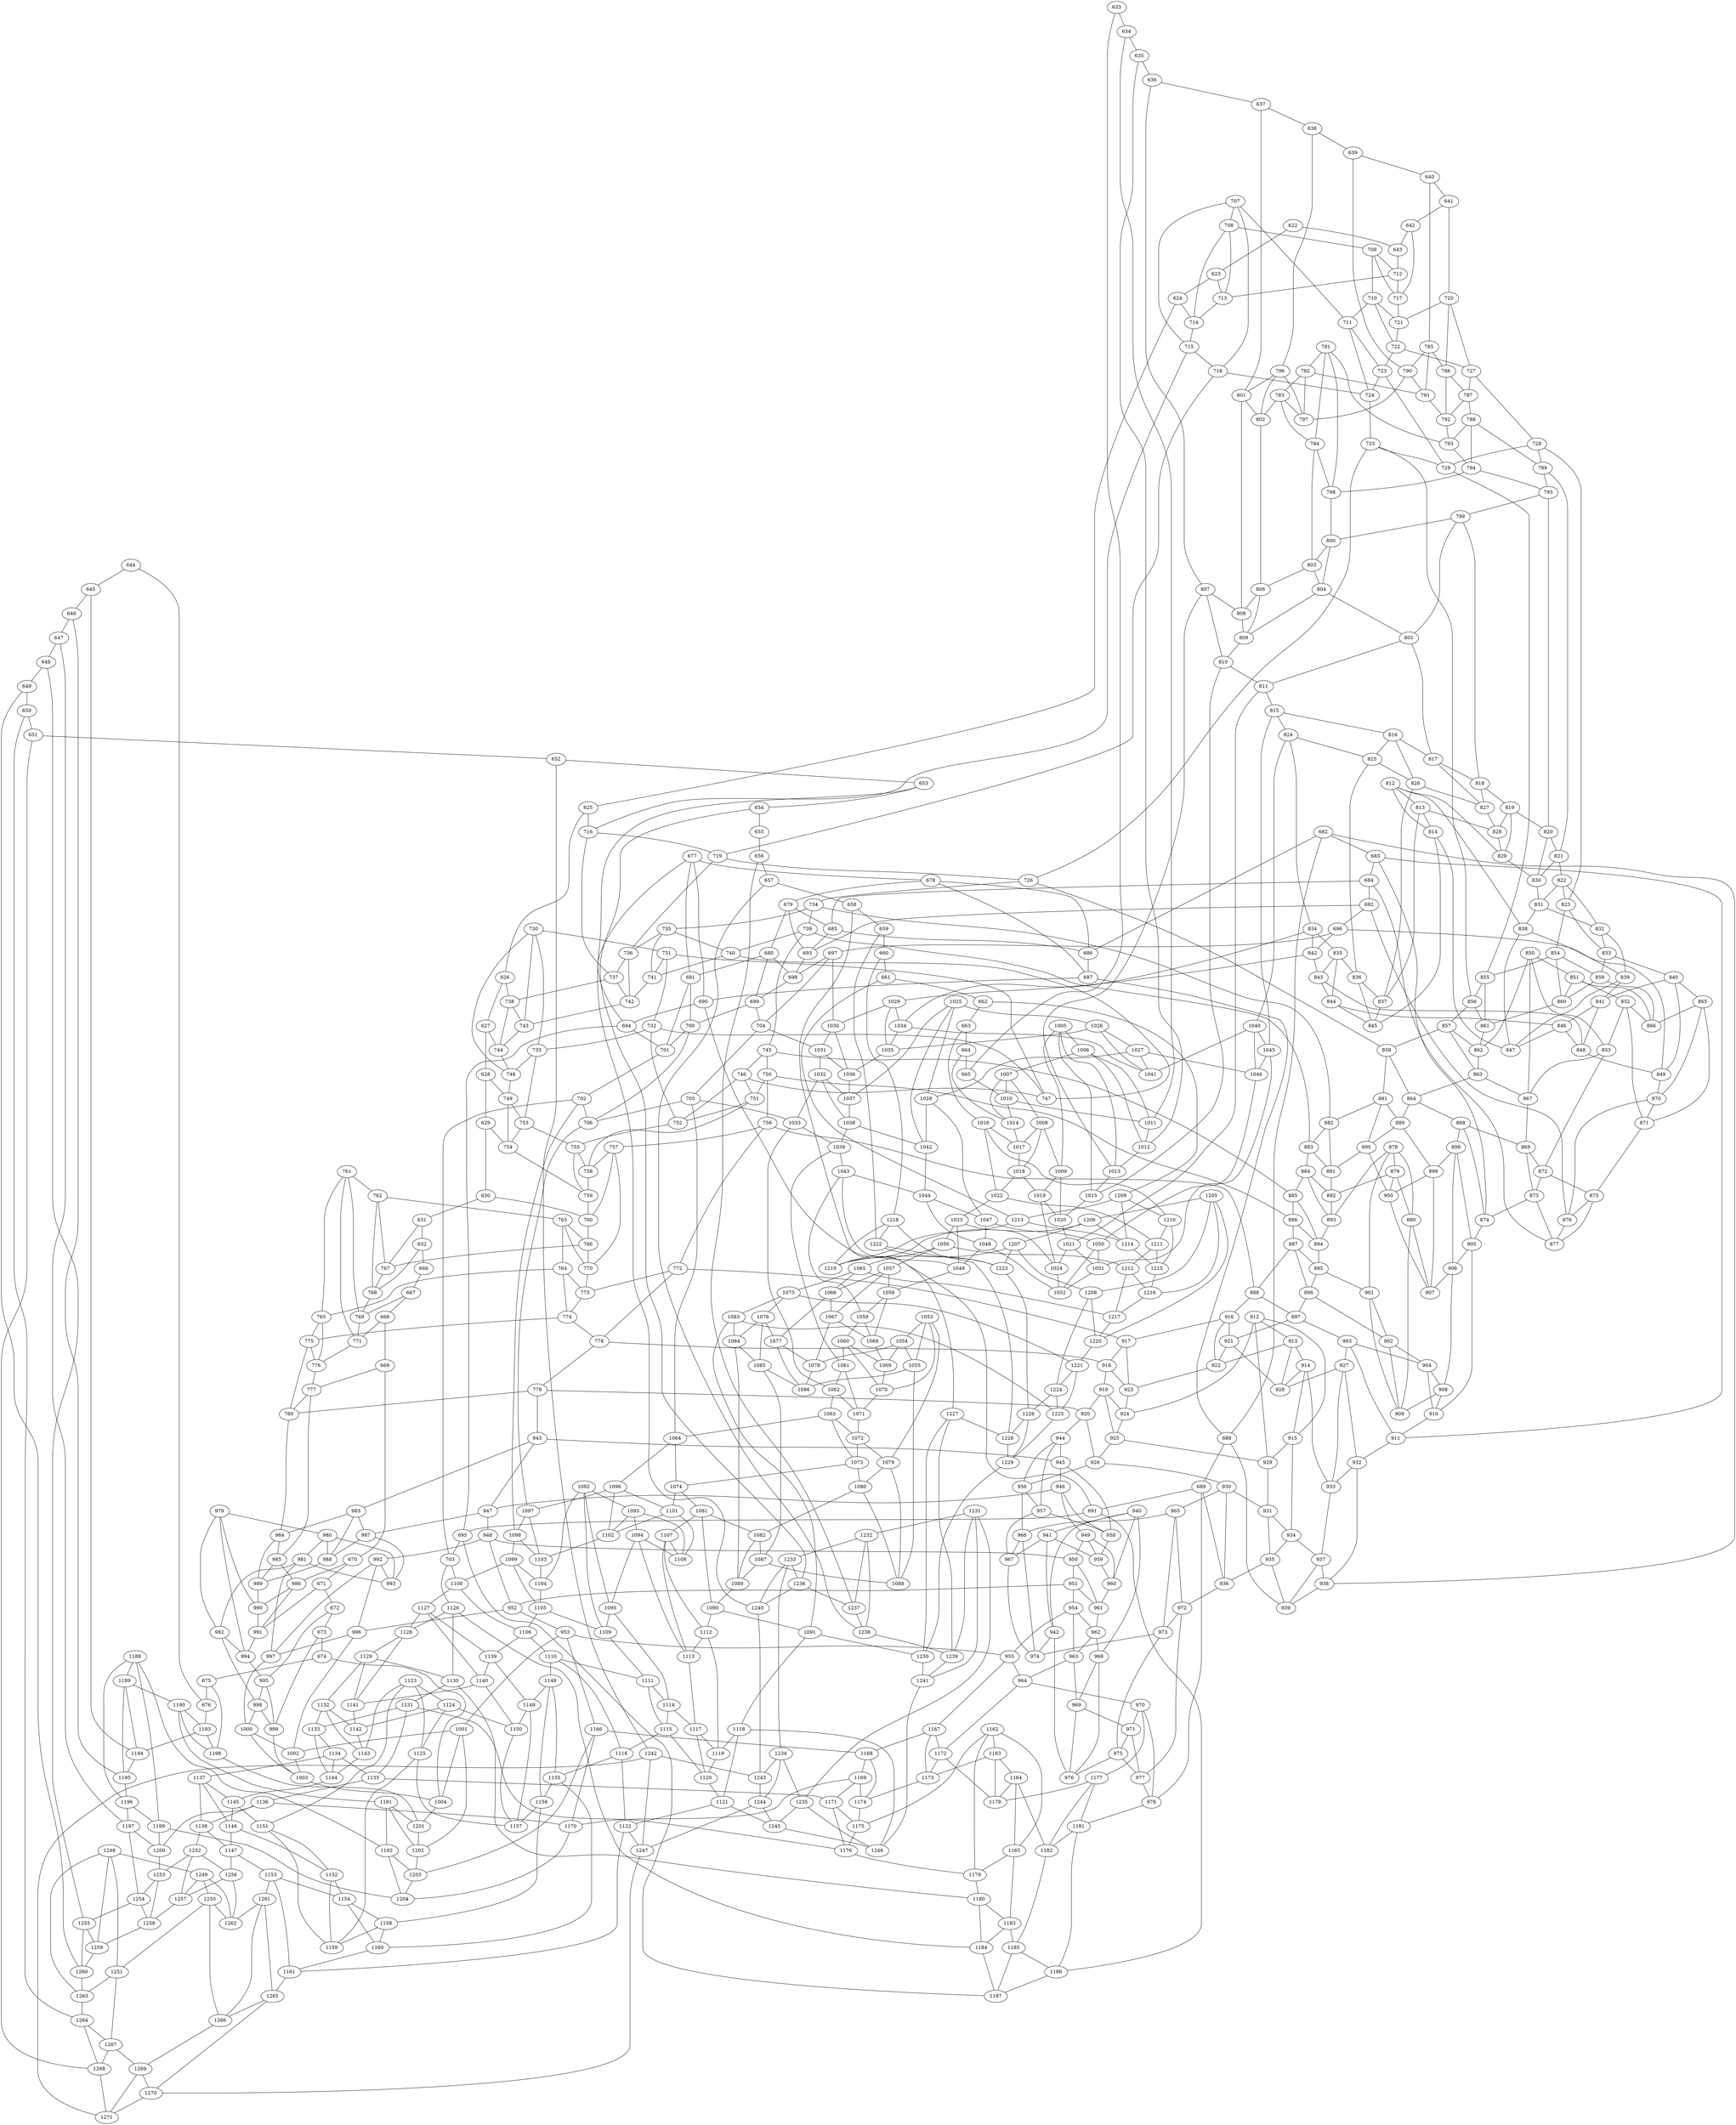 graph G {
622 [x=-0.90594132708, y=-0.99404434766];
623 [x=-0.69139702237, y=-0.99404433407];
624 [x=-0.50896702787, y=-0.99404432788];
625 [x=-0.32707840646, y=-0.99404432095];
626 [x=-0.16911287777, y=-0.99404431522];
627 [x=-0.05264882332, y=-0.99404431144];
628 [x=0.05264879170, y=-0.99404430650];
629 [x=0.16911284581, y=-0.99404431775];
630 [x=0.32707837446, y=-0.99404433084];
631 [x=0.50896699503, y=-0.99404434713];
632 [x=0.69139698747, y=-0.99404436449];
633 [x=-0.90594149721, y=0.62970448746];
634 [x=-0.90594147378, y=0.46029692917];
635 [x=-0.90594145322, y=0.31375656303];
636 [x=-0.90594143228, y=0.16335507045];
637 [x=-0.90594141358, y=0.02890181739];
638 [x=-0.90594139941, y=-0.07330460987];
639 [x=-0.90594138275, y=-0.16799544075];
640 [x=-0.90594137483, y=-0.27519500779];
641 [x=-0.90594136115, y=-0.42447262656];
642 [x=-0.90594134657, y=-0.60023903538];
643 [x=-0.90594133240, y=-0.78012898335];
644 [x=0.90594150605, y=0.62970448455];
645 [x=0.73862991487, y=0.62970450920];
646 [x=0.60055943883, y=0.62970452673];
647 [x=0.47061983256, y=0.62970454349];
648 [x=0.36535120322, y=0.62970455701];
649 [x=0.29453211256, y=0.62970456592];
650 [x=0.23616227734, y=0.62970457472];
651 [x=0.17854881049, y=0.62970457729];
652 [x=0.11328305399, y=0.62970458008];
653 [x=0.05474822756, y=0.62970458247];
654 [x=0.01782901202, y=0.62970458409];
655 [x=0.00000000000, y=0.62970458776];
656 [x=-0.01782900644, y=0.62970458451];
657 [x=-0.05474822048, y=0.62970458280];
658 [x=-0.11328304633, y=0.62970458081];
659 [x=-0.17854880293, y=0.62970457856];
660 [x=-0.23616226973, y=0.62970457626];
661 [x=-0.29453210538, y=0.62970456949];
662 [x=-0.36535119585, y=0.62970456010];
663 [x=-0.47061982460, y=0.62970454718];
664 [x=-0.60055943145, y=0.62970453049];
665 [x=-0.73862990787, y=0.62970451223];
666 [x=0.90594128915, y=-0.99404439328];
667 [x=0.90594131173, y=-0.78012901605];
668 [x=0.90594133423, y=-0.60023906553];
669 [x=0.90594135631, y=-0.42447265280];
670 [x=0.90594137530, y=-0.27519503313];
671 [x=0.90594138912, y=-0.16799546478];
672 [x=0.90594140307, y=-0.07330462467];
673 [x=0.90594141871, y=0.02890180335];
674 [x=0.90594143936, y=0.16335505741];
675 [x=0.90594146226, y=0.31375655148];
676 [x=0.90594148448, y=0.46029691900];
677 [x=0.04318498975, y=0.01452456725];
678 [x=0.02746827816, y=-0.03731168547];
679 [x=-0.02746827877, y=-0.03731168501];
680 [x=-0.04318498950, y=0.01452456795];
681 [x=0.00000000036, y=0.04504974505];
682 [x=0.06992870992, y=-0.16286306802];
683 [x=-0.00000000205, y=-0.22712350449];
684 [x=-0.06992871272, y=-0.16286306670];
685 [x=-0.03233016033, y=-0.09691214885];
686 [x=0.03233015869, y=-0.09691214943];
687 [x=0.08307532277, y=-0.05774317618];
688 [x=0.13725625733, y=-0.10886710064];
689 [x=0.21169455971, y=-0.05645918308];
690 [x=0.09944926910, y=0.00265466312];
691 [x=0.16813194287, y=0.02056858380];
692 [x=-0.13725625904, y=-0.10886709819];
693 [x=-0.08307532368, y=-0.05774317476];
694 [x=0.07771720779, y=0.05915911490];
695 [x=0.13697661917, y=0.09261013323];
696 [x=-0.21169456029, y=-0.05645917945];
697 [x=-0.16813194231, y=0.02056858649];
698 [x=-0.09944926897, y=0.00265466473];
699 [x=-0.07771720680, y=0.05915911609];
700 [x=-0.02901229186, y=0.09200849691];
701 [x=0.02901229330, y=0.09200849648];
702 [x=0.03616293927, y=0.15679027595];
703 [x=0.11296954290, y=0.16881015302];
704 [x=-0.13697661757, y=0.09261013527];
705 [x=-0.11296954026, y=0.16881015455];
706 [x=-0.03616293687, y=0.15679027646];
707 [x=-0.49709483750, y=-0.69249506578];
708 [x=-0.58421771235, y=-0.74446533348];
709 [x=-0.65924165287, y=-0.67113686224];
710 [x=-0.61014690780, y=-0.58333575171];
711 [x=-0.51679227308, y=-0.59930314990];
712 [x=-0.75043475088, y=-0.74536129137];
713 [x=-0.65732926363, y=-0.83738728660];
714 [x=-0.52975350070, y=-0.84554437192];
715 [x=-0.43246079144, y=-0.77645415712];
716 [x=-0.31223814203, y=-0.82718426414];
717 [x=-0.76017407965, y=-0.61927591990];
718 [x=-0.39776659710, y=-0.67248347516];
719 [x=-0.28084114254, y=-0.69143529290];
720 [x=-0.74669845130, y=-0.40799041346];
721 [x=-0.69454437946, y=-0.52254614842];
722 [x=-0.59431832789, y=-0.48498765883];
723 [x=-0.49602982642, y=-0.50598251906];
724 [x=-0.42417993977, y=-0.57383474365];
725 [x=-0.34352368199, y=-0.50114851212];
726 [x=-0.23491047405, y=-0.56603737692];
727 [x=-0.61803021118, y=-0.37295302497];
728 [x=-0.50081969736, y=-0.32135731990];
729 [x=-0.42954980625, y=-0.42166576840];
730 [x=-0.02837689235, y=-0.81749779386];
731 [x=-0.02720230579, y=-0.76193100825];
732 [x=0.02720228759, y=-0.76193100836];
733 [x=0.02837687930, y=-0.81749779206];
734 [x=-0.12529687923, y=-0.60038931448];
735 [x=-0.11951319103, y=-0.68419635667];
736 [x=-0.18109753949, y=-0.73398418724];
737 [x=-0.19361692440, y=-0.82097868582];
738 [x=-0.13998076958, y=-0.89127308841];
739 [x=-0.03941900950, y=-0.61236248909];
740 [x=-0.05119957428, y=-0.68241777618];
741 [x=-0.07914323312, y=-0.73753984718];
742 [x=-0.12332612287, y=-0.78406322708];
743 [x=-0.08549453968, y=-0.83885369225];
744 [x=-0.06060920146, y=-0.90431688292];
745 [x=0.03941899576, y=-0.61236248951];
746 [x=0.05119955854, y=-0.68241777704];
747 [x=-0.00000000603, y=-0.71354986530];
748 [x=-0.00000001403, y=-0.87066834299];
749 [x=0.06060917512, y=-0.90431688004];
750 [x=0.12529686608, y=-0.60038931756];
751 [x=0.11951317539, y=-0.68419635966];
752 [x=0.07914321567, y=-0.73753984879];
753 [x=0.08549451797, y=-0.83885369289];
754 [x=0.13998074489, y=-0.89127309026];
755 [x=0.12332610400, y=-0.78406323017];
756 [x=0.23491046215, y=-0.56603738289];
757 [x=0.28084112694, y=-0.69143530059];
758 [x=0.18109752235, y=-0.73398419208];
759 [x=0.19361690259, y=-0.82097868976];
760 [x=0.31223811860, y=-0.82718427300];
761 [x=0.65924163429, y=-0.67113688694];
762 [x=0.58421768843, y=-0.74446535651];
763 [x=0.49709481699, y=-0.69249508382];
764 [x=0.51679225579, y=-0.59930316906];
765 [x=0.61014689258, y=-0.58333577367];
766 [x=0.43246076918, y=-0.77645417138];
767 [x=0.52975347373, y=-0.84554439203];
768 [x=0.65732923371, y=-0.83738731634];
769 [x=0.75043472928, y=-0.74536132211];
770 [x=0.39776657900, y=-0.67248348753];
771 [x=0.76017406466, y=-0.61927594627];
772 [x=0.34352367207, y=-0.50114852092];
773 [x=0.42417992362, y=-0.57383475729];
774 [x=0.49602981425, y=-0.50598253549];
775 [x=0.59431831846, y=-0.48498767590];
776 [x=0.69454436944, y=-0.52254616889];
777 [x=0.74669844609, y=-0.40799043397];
778 [x=0.42954979892, y=-0.42166577812];
779 [x=0.50081969280, y=-0.32135733071];
780 [x=0.61803020605, y=-0.37295303878];
781 [x=-0.69589925736, y=-0.13968158038];
782 [x=-0.74618218555, y=-0.14289929035];
783 [x=-0.74808212235, y=-0.09182402401];
784 [x=-0.69832294597, y=-0.09069432956];
785 [x=-0.81086969491, y=-0.24706565875];
786 [x=-0.74414318219, y=-0.29532382210];
787 [x=-0.66314387577, y=-0.28031931064];
788 [x=-0.61994381636, y=-0.22033300548];
789 [x=-0.54166950123, y=-0.22024457100];
790 [x=-0.82422909504, y=-0.17437587772];
791 [x=-0.76387038756, y=-0.19560728666];
792 [x=-0.71218753287, y=-0.22860580831];
793 [x=-0.67126243497, y=-0.18590796492];
794 [x=-0.62235327960, y=-0.15737987783];
795 [x=-0.55923971276, y=-0.14194236347];
796 [x=-0.82626374806, y=-0.06534639404];
797 [x=-0.79497144906, y=-0.11880677522];
798 [x=-0.65352710640, y=-0.11272604687];
799 [x=-0.56530324008, y=-0.07078854055];
800 [x=-0.62861490492, y=-0.06508110946];
801 [x=-0.81621687022, y=0.00472855541];
802 [x=-0.76886730459, y=-0.04176009210];
803 [x=-0.67908343207, y=-0.04335044597];
804 [x=-0.63438429306, y=-0.00492020302];
805 [x=-0.56150798293, y=0.00592850813];
806 [x=-0.72200549732, y=-0.00659686126];
807 [x=-0.76553528829, y=0.15349806624];
808 [x=-0.75661599570, y=0.05304196008];
809 [x=-0.68106763245, y=0.04580394495];
810 [x=-0.65007997130, y=0.13278999807];
811 [x=-0.54108749505, y=0.10270442740];
812 [x=-0.42436013158, y=-0.10555021146];
813 [x=-0.42786798288, y=-0.07788701763];
814 [x=-0.40244477744, y=-0.08859083080];
815 [x=-0.45224558144, y=0.06953775074];
816 [x=-0.45838331754, y=0.00853498357];
817 [x=-0.49952330962, y=-0.01774064018];
818 [x=-0.50788414107, y=-0.06431790240];
819 [x=-0.48548040934, y=-0.09866363138];
820 [x=-0.50042765393, y=-0.13737978954];
821 [x=-0.48205024578, y=-0.18289947018];
822 [x=-0.43338679415, y=-0.20045737322];
823 [x=-0.41119089020, y=-0.26387148733];
824 [x=-0.39061736895, y=0.04256583737];
825 [x=-0.41509509577, y=-0.00148375859];
826 [x=-0.44115961483, y=-0.02912250021];
827 [x=-0.47039710347, y=-0.04920460841];
828 [x=-0.45712019608, y=-0.07988226346];
829 [x=-0.45350581008, y=-0.11070444862];
830 [x=-0.45955143901, y=-0.14428523999];
831 [x=-0.42522559880, y=-0.15742591718];
832 [x=-0.39135134624, y=-0.17868681980];
833 [x=-0.35309124277, y=-0.21749101829];
834 [x=-0.33770405312, y=0.01659218754];
835 [x=-0.35573160614, y=-0.02891228955];
836 [x=-0.39249835716, y=-0.03137019777];
837 [x=-0.41744810830, y=-0.05111022557];
838 [x=-0.40718714093, y=-0.12922980748];
839 [x=-0.37691830236, y=-0.14203806009];
840 [x=-0.30663541407, y=-0.17357550804];
841 [x=-0.33959486074, y=-0.13353978493];
842 [x=-0.28217186363, y=-0.01361755193];
843 [x=-0.32173617719, y=-0.05390483221];
844 [x=-0.35907978534, y=-0.06541991662];
845 [x=-0.39040563937, y=-0.06291470285];
846 [x=-0.35403617627, y=-0.09878880591];
847 [x=-0.38377179876, y=-0.11025299567];
848 [x=-0.31438110406, y=-0.09828852921];
849 [x=-0.26188343367, y=-0.12384250377];
850 [x=-0.22968593093, y=-0.31694961394];
851 [x=-0.26019472904, y=-0.29029293122];
852 [x=-0.23366573791, y=-0.26059952669];
853 [x=-0.20384328575, y=-0.28631842782];
854 [x=-0.35333284414, y=-0.30640242172];
855 [x=-0.35157824621, y=-0.37124286075];
856 [x=-0.29992260592, y=-0.41796358796];
857 [x=-0.23428343807, y=-0.41277440457];
858 [x=-0.18406164213, y=-0.46743236035];
859 [x=-0.31824096889, y=-0.26365385269];
860 [x=-0.29978865899, y=-0.30851255886];
861 [x=-0.29246581719, y=-0.35740031052];
862 [x=-0.24279462813, y=-0.35892493091];
863 [x=-0.19513007043, y=-0.37189122603];
864 [x=-0.14312275694, y=-0.40160663546];
865 [x=-0.26310243684, y=-0.20702880294];
866 [x=-0.27351914472, y=-0.25090192447];
867 [x=-0.18832826057, y=-0.32485239279];
868 [x=-0.10432861405, y=-0.34721452262];
869 [x=-0.14547684773, y=-0.30776977419];
870 [x=-0.22537129104, y=-0.17407310115];
871 [x=-0.22035529150, y=-0.22169646752];
872 [x=-0.16707633877, y=-0.26703335743];
873 [x=-0.11829863579, y=-0.26408358146];
874 [x=-0.06024209425, y=-0.29256387119];
875 [x=-0.17593427752, y=-0.22320209797];
876 [x=-0.17044219777, y=-0.17196640825];
877 [x=-0.12615942701, y=-0.20862215678];
878 [x=0.01525435217, y=-0.46179680626];
879 [x=-0.01525436063, y=-0.46179680602];
880 [x=-0.00000000438, y=-0.43571226221];
881 [x=-0.11537850272, y=-0.48340004555];
882 [x=-0.09131691671, y=-0.53311471272];
883 [x=-0.04040837463, y=-0.54799269731];
884 [x=-0.00000000398, y=-0.52735841019];
885 [x=0.04040836267, y=-0.54799269753];
886 [x=0.09131690543, y=-0.53311471481];
887 [x=0.11537849288, y=-0.48340004823];
888 [x=0.18406163278, y=-0.46743236474];
889 [x=-0.09763951817, y=-0.43638317193];
890 [x=-0.07078092428, y=-0.46952114287];
891 [x=-0.05251608580, y=-0.50465310366];
892 [x=-0.01701685594, y=-0.49401984923];
893 [x=0.01701684785, y=-0.49401984940];
894 [x=0.05251607517, y=-0.50465310458];
895 [x=0.07078091482, y=-0.46952114447];
896 [x=0.09763950959, y=-0.43638317416];
897 [x=0.14312274922, y=-0.40160663868];
898 [x=-0.05747132077, y=-0.37538006396];
899 [x=-0.06091274464, y=-0.41610439317];
900 [x=-0.04305288968, y=-0.44655493263];
901 [x=0.04305288091, y=-0.44655493357];
902 [x=0.06091273656, y=-0.41610439453];
903 [x=0.10432860751, y=-0.34721452487];
904 [x=0.05747131357, y=-0.37538006522];
905 [x=-0.02433246708, y=-0.34297596878];
906 [x=-0.01833679187, y=-0.38522187925];
907 [x=-0.02605627714, y=-0.41878900121];
908 [x=0.01833678451, y=-0.38522187967];
909 [x=0.02605626895, y=-0.41878900179];
910 [x=0.02433246063, y=-0.34297596929];
911 [x=0.06024208884, y=-0.29256387244];
912 [x=0.26019472393, y=-0.29029293671];
913 [x=0.22968592519, y=-0.31694961912];
914 [x=0.20384328069, y=-0.28631843223];
915 [x=0.23366573342, y=-0.26059953144];
916 [x=0.23428343014, y=-0.41277441011];
917 [x=0.29992259798, y=-0.41796359530];
918 [x=0.35157823969, y=-0.37124286848];
919 [x=0.35333283917, y=-0.30640242917];
920 [x=0.41119088648, y=-0.26387149579];
921 [x=0.19513006339, y=-0.37189123046];
922 [x=0.24279462139, y=-0.35892493661];
923 [x=0.29246581056, y=-0.35740031735];
924 [x=0.29978865362, y=-0.30851256525];
925 [x=0.31824096471, y=-0.26365385920];
926 [x=0.35309123975, y=-0.21749102522];
927 [x=0.14547684208, y=-0.30776977729];
928 [x=0.18832825450, y=-0.32485239699];
929 [x=0.27351914056, y=-0.25090193006];
930 [x=0.30663541171, y=-0.17357551386];
931 [x=0.26310243364, y=-0.20702880806];
932 [x=0.11829863103, y=-0.26408358389];
933 [x=0.16707633401, y=-0.26703336096];
934 [x=0.22035528778, y=-0.22169647187];
935 [x=0.22537128835, y=-0.17407310542];
936 [x=0.26188343206, y=-0.12384250853];
937 [x=0.17593427371, y=-0.22320210147];
938 [x=0.12615942345, y=-0.20862215921];
939 [x=0.17044219500, y=-0.17196641142];
940 [x=0.42786798291, y=-0.07788702492];
941 [x=0.42436013116, y=-0.10555021888];
942 [x=0.40244477716, y=-0.08859083797];
943 [x=0.54166949917, y=-0.22024458219];
944 [x=0.43338679190, y=-0.20045738177];
945 [x=0.48205024419, y=-0.18289947974];
946 [x=0.50042765372, y=-0.13737979937];
947 [x=0.55923971272, y=-0.14194237466];
948 [x=0.56530324120, y=-0.07078855019];
949 [x=0.48548040942, y=-0.09866363927];
950 [x=0.50788414189, y=-0.06431791074];
951 [x=0.49952331115, y=-0.01774064844];
952 [x=0.56150798524, y=0.00592849907];
953 [x=0.54108749873, y=0.10270441931];
954 [x=0.45838331924, y=0.00853497616];
955 [x=0.45224558405, y=0.06953774380];
956 [x=0.39135134419, y=-0.17868682729];
957 [x=0.42522559736, y=-0.15742592525];
958 [x=0.45955143817, y=-0.14428524887];
959 [x=0.45350580980, y=-0.11070445627];
960 [x=0.45712019625, y=-0.07988227099];
961 [x=0.47039710429, y=-0.04920461640];
962 [x=0.44115961579, y=-0.02912250760];
963 [x=0.41509509704, y=-0.00148376538];
964 [x=0.39061737078, y=0.04256583124];
965 [x=0.33959485929, y=-0.13353979118];
966 [x=0.37691830094, y=-0.14203806706];
967 [x=0.40718713994, y=-0.12922981496];
968 [x=0.41744810875, y=-0.05111023268];
969 [x=0.39249835780, y=-0.03137020434];
970 [x=0.33770405426, y=0.01659218211];
971 [x=0.35573160662, y=-0.02891229551];
972 [x=0.31438110314, y=-0.09828853480];
973 [x=0.35403617553, y=-0.09878881220];
974 [x=0.38377179797, y=-0.11025300261];
975 [x=0.35907978522, y=-0.06541992282];
976 [x=0.39040563947, y=-0.06291470958];
977 [x=0.32173617708, y=-0.05390483771];
978 [x=0.28217186402, y=-0.01361755659];
979 [x=0.74618218669, y=-0.14289930586];
980 [x=0.69589925820, y=-0.13968159460];
981 [x=0.69832294752, y=-0.09069434194];
982 [x=0.74808212401, y=-0.09182403536];
983 [x=0.61994381481, y=-0.22033301854];
984 [x=0.66314387307, y=-0.28031932506];
985 [x=0.74414318086, y=-0.29532384022];
986 [x=0.81086969535, y=-0.24706567789];
987 [x=0.62235327959, y=-0.15737989058];
988 [x=0.67126243458, y=-0.18590797895];
989 [x=0.71218753173, y=-0.22860582362];
990 [x=0.76387038747, y=-0.19560730291];
991 [x=0.82422909834, y=-0.17437589677];
992 [x=0.62861490656, y=-0.06508112006];
993 [x=0.65352710746, y=-0.11272605834];
994 [x=0.79497145100, y=-0.11880679299];
995 [x=0.82626375107, y=-0.06534640797];
996 [x=0.63438429569, y=-0.00492021327];
997 [x=0.67908343441, y=-0.04335045719];
998 [x=0.76886730762, y=-0.04176010468];
999 [x=0.81621687432, y=0.00472854247];
1000 [x=0.72200550054, y=-0.00659687288];
1001 [x=0.65007997614, y=0.13278998853];
1002 [x=0.68106763618, y=0.04580393433];
1003 [x=0.75661600009, y=0.05304194839];
1004 [x=0.76553529424, y=0.15349805516];
1005 [x=-0.66159878933, y=0.31051843750];
1006 [x=-0.70610129404, y=0.37827670940];
1007 [x=-0.65056430453, y=0.43945317115];
1008 [x=-0.58053299512, y=0.40451312532];
1009 [x=-0.58831852496, y=0.33069054066];
1010 [x=-0.71038432923, y=0.50894802010];
1011 [x=-0.78135200771, y=0.43438605995];
1012 [x=-0.78580146677, y=0.33221784513];
1013 [x=-0.72721465874, y=0.25493253732];
1014 [x=-0.61317432641, y=0.51866937667];
1015 [x=-0.64071064406, y=0.23097129660];
1016 [x=-0.45516321019, y=0.51472305967];
1017 [x=-0.53773110008, y=0.47160817397];
1018 [x=-0.50418202414, y=0.39752606418];
1019 [x=-0.51363979296, y=0.32026128244];
1020 [x=-0.56229427537, y=0.25839612573];
1021 [x=-0.49696662675, y=0.19884056185];
1022 [x=-0.42208632475, y=0.42277790564];
1023 [x=-0.37280868843, y=0.34069995508];
1024 [x=-0.44187261954, y=0.27540529649];
1025 [x=-0.28544140710, y=0.14127023628];
1026 [x=-0.30161900150, y=0.11197107928];
1027 [x=-0.33144210388, y=0.12850683680];
1028 [x=-0.31438087612, y=0.15796331775];
1029 [x=-0.26740656528, y=0.04276247623];
1030 [x=-0.22072257768, y=0.06034898479];
1031 [x=-0.19880836775, y=0.10611332958];
1032 [x=-0.21262903299, y=0.15140412252];
1033 [x=-0.18025730250, y=0.19210528939];
1034 [x=-0.30999632491, y=0.05870819611];
1035 [x=-0.27884869943, y=0.08428081976];
1036 [x=-0.24331722162, y=0.10007971162];
1037 [x=-0.25082230668, y=0.13753275846];
1038 [x=-0.24724152844, y=0.17530661809];
1039 [x=-0.22939203439, y=0.21654600600];
1040 [x=-0.37237452357, y=0.09124862821];
1041 [x=-0.33153387904, y=0.09255182368];
1042 [x=-0.28463009743, y=0.17552691330];
1043 [x=-0.27243402923, y=0.24424279927];
1044 [x=-0.30255607903, y=0.20909776536];
1045 [x=-0.41203076568, y=0.11869514365];
1046 [x=-0.36828128499, y=0.13307666506];
1047 [x=-0.33547297000, y=0.18718218050];
1048 [x=-0.34184203271, y=0.23009293042];
1049 [x=-0.31752520894, y=0.28105567296];
1050 [x=-0.37401086122, y=0.17410893108];
1051 [x=-0.42440455815, y=0.17233362771];
1052 [x=-0.39301704672, y=0.21982457133];
1053 [x=-0.18594356903, y=0.30688548531];
1054 [x=-0.20275253619, y=0.31898833047];
1055 [x=-0.18387016063, y=0.32730002083];
1056 [x=-0.30386300419, y=0.38308606811];
1057 [x=-0.26856162789, y=0.34615410536];
1058 [x=-0.27342621342, y=0.30790485868];
1059 [x=-0.24986468511, y=0.28050851741];
1060 [x=-0.21968909886, y=0.27686410441];
1061 [x=-0.20545950606, y=0.25053277281];
1062 [x=-0.17286616284, y=0.23931130245];
1063 [x=-0.14111244210, y=0.25594147986];
1064 [x=-0.09963919500, y=0.23700033184];
1065 [x=-0.25181731998, y=0.40611812609];
1066 [x=-0.23938716488, y=0.36658481411];
1067 [x=-0.23714972771, y=0.33663989122];
1068 [x=-0.24039534481, y=0.30950010438];
1069 [x=-0.21636153197, y=0.30178168641];
1070 [x=-0.19761500197, y=0.28860380384];
1071 [x=-0.18253454734, y=0.26915753288];
1072 [x=-0.15907842002, y=0.28076501661];
1073 [x=-0.13164206750, y=0.28755845929];
1074 [x=-0.09373751690, y=0.28714997938];
1075 [x=-0.20551456725, y=0.42114023990];
1076 [x=-0.19094740478, y=0.38475812005];
1077 [x=-0.20994043564, y=0.36314014590];
1078 [x=-0.21222430801, y=0.33862298166];
1079 [x=-0.16478047584, y=0.30407705615];
1080 [x=-0.14287482382, y=0.31320201270];
1081 [x=-0.09122682519, y=0.33170320638];
1082 [x=-0.12789743678, y=0.33641275494];
1083 [x=-0.15643387622, y=0.43226115503];
1084 [x=-0.15863123336, y=0.38863392163];
1085 [x=-0.17323111469, y=0.36273392940];
1086 [x=-0.19142329062, y=0.34728266404];
1087 [x=-0.15310861596, y=0.34741426940];
1088 [x=-0.16275021581, y=0.32597374801];
1089 [x=-0.13207273774, y=0.36781588878];
1090 [x=-0.09123823423, y=0.37945690530];
1091 [x=-0.09482200095, y=0.44056889432];
1092 [x=0.01358186402, y=0.29352640038];
1093 [x=-0.01358185979, y=0.29352640057];
1094 [x=-0.01335213697, y=0.32045942158];
1095 [x=0.01335214131, y=0.32045942130];
1096 [x=-0.05220695549, y=0.24365681828];
1097 [x=-0.02234461990, y=0.21364261710];
1098 [x=0.02234462309, y=0.21364261678];
1099 [x=0.05220695899, y=0.24365681763];
1100 [x=0.09963919849, y=0.23700033060];
1101 [x=-0.05469175586, y=0.28057078486];
1102 [x=-0.02518014411, y=0.26677806477];
1103 [x=0.00000000174, y=0.24606520464];
1104 [x=0.02518014778, y=0.26677806441];
1105 [x=0.05469175978, y=0.28057078421];
1106 [x=0.09373752098, y=0.28714997830];
1107 [x=-0.05286696033, y=0.33473050746];
1108 [x=-0.03807703209, y=0.30744213119];
1109 [x=0.03807703639, y=0.30744213076];
1110 [x=0.09122682980, y=0.33170320541];
1111 [x=0.05286696487, y=0.33473050691];
1112 [x=-0.04819608765, y=0.36935419222];
1113 [x=-0.02393512481, y=0.34655255237];
1114 [x=0.02393512926, y=0.34655255197];
1115 [x=0.04819609251, y=0.36935419172];
1116 [x=0.09123823926, y=0.37945690440];
1117 [x=0.00000000276, y=0.36557524936];
1118 [x=-0.02970156924, y=0.44369591313];
1119 [x=-0.01984089326, y=0.39514467444];
1120 [x=0.01984089845, y=0.39514467428];
1121 [x=0.02970157484, y=0.44369591292];
1122 [x=0.09482200662, y=0.44056889348];
1123 [x=0.20275254085, y=0.31898832833];
1124 [x=0.18594357358, y=0.30688548319];
1125 [x=0.18387016526, y=0.32730001878];
1126 [x=0.18025730560, y=0.19210528700];
1127 [x=0.14111244593, y=0.25594147814];
1128 [x=0.17286616654, y=0.23931130028];
1129 [x=0.20545950998, y=0.25053277029];
1130 [x=0.22939203796, y=0.21654600305];
1131 [x=0.27243403334, y=0.24424279584];
1132 [x=0.21968910322, y=0.27686410174];
1133 [x=0.24986468958, y=0.28050851444];
1134 [x=0.27342621828, y=0.30790485554];
1135 [x=0.31752521369, y=0.28105566917];
1136 [x=0.37280869418, y=0.34069995089];
1137 [x=0.26856163327, y=0.34615410242];
1138 [x=0.30386301011, y=0.38308606497];
1139 [x=0.13164207166, y=0.28755845777];
1140 [x=0.15907842418, y=0.28076501473];
1141 [x=0.18253455143, y=0.26915753069];
1142 [x=0.19761500640, y=0.28860380152];
1143 [x=0.21636153652, y=0.30178168394];
1144 [x=0.24039534948, y=0.30950010165];
1145 [x=0.23714973281, y=0.33663988867];
1146 [x=0.23938717011, y=0.36658481165];
1147 [x=0.25181732589, y=0.40611812358];
1148 [x=0.12789744148, y=0.33641275356];
1149 [x=0.14287482838, y=0.31320201110];
1150 [x=0.16478048034, y=0.30407705423];
1151 [x=0.21222431272, y=0.33862297955];
1152 [x=0.20994044026, y=0.36314014402];
1153 [x=0.20551457293, y=0.42114023810];
1154 [x=0.19094740994, y=0.38475811832];
1155 [x=0.13207274274, y=0.36781588747];
1156 [x=0.15310862076, y=0.34741426786];
1157 [x=0.16275022046, y=0.32597374625];
1158 [x=0.17323111977, y=0.36273392756];
1159 [x=0.19142329530, y=0.34728266211];
1160 [x=0.15863123873, y=0.38863392005];
1161 [x=0.15643388188, y=0.43226115358];
1162 [x=0.31438087927, y=0.15796331349];
1163 [x=0.33144210665, y=0.12850683207];
1164 [x=0.30161900392, y=0.11197107485];
1165 [x=0.28544140990, y=0.14127023230];
1166 [x=0.49696663157, y=0.19884055502];
1167 [x=0.41203076881, y=0.11869513762];
1168 [x=0.42440456209, y=0.17233362188];
1169 [x=0.39301705107, y=0.21982456628];
1170 [x=0.44187262484, y=0.27540529115];
1171 [x=0.34184203694, y=0.23009292610];
1172 [x=0.37237452605, y=0.09124862264];
1173 [x=0.36828128804, y=0.13307665981];
1174 [x=0.37401086489, y=0.17410892595];
1175 [x=0.33547297362, y=0.18718217615];
1176 [x=0.30255608280, y=0.20909776141];
1177 [x=0.30999632659, y=0.05870819132];
1178 [x=0.33153388132, y=0.09255181875];
1179 [x=0.28463010067, y=0.17552690946];
1180 [x=0.24724153153, y=0.17530661477];
1181 [x=0.26740656651, y=0.04276247205];
1182 [x=0.27884870133, y=0.08428081559];
1183 [x=0.25082230927, y=0.13753275497];
1184 [x=0.21262903563, y=0.15140411958];
1185 [x=0.24331722363, y=0.10007970805];
1186 [x=0.22072257902, y=0.06034898138];
1187 [x=0.19880836973, y=0.10611332664];
1188 [x=0.58053300155, y=0.40451312090];
1189 [x=0.65056431204, y=0.43945316611];
1190 [x=0.70610130242, y=0.37827670123];
1191 [x=0.66159879617, y=0.31051842978];
1192 [x=0.58831853119, y=0.33069053493];
1193 [x=0.78135201674, y=0.43438605236];
1194 [x=0.71038433654, y=0.50894801628];
1195 [x=0.61317433261, y=0.51866937297];
1196 [x=0.53773110701, y=0.47160816920];
1197 [x=0.45516321737, y=0.51472305543];
1198 [x=0.78580147497, y=0.33221783565];
1199 [x=0.50418203045, y=0.39752605913];
1200 [x=0.42208633179, y=0.42277790126];
1201 [x=0.72721466589, y=0.25493252752];
1202 [x=0.64071065026, y=0.23097128790];
1203 [x=0.56229428145, y=0.25839611817];
1204 [x=0.51363979890, y=0.32026127654];
1205 [x=-0.26653917045, y=0.49684591599];
1206 [x=-0.27268530357, y=0.52885952675];
1207 [x=-0.24079690034, y=0.53377887461];
1208 [x=-0.23569567658, y=0.50306756455];
1209 [x=-0.34445318220, y=0.56595195148];
1210 [x=-0.37456535330, y=0.51819716886];
1211 [x=-0.35876353292, y=0.46262456564];
1212 [x=-0.31300915825, y=0.43803039674];
1213 [x=-0.29698307932, y=0.57723946610];
1214 [x=-0.30800654032, y=0.53700766375];
1215 [x=-0.32673251351, y=0.50039413731];
1216 [x=-0.29464420625, y=0.47636768461];
1217 [x=-0.27045800994, y=0.44667309592];
1218 [x=-0.22953553861, y=0.58255546669];
1219 [x=-0.26050877424, y=0.56106755074];
1220 [x=-0.24481335349, y=0.47233370407];
1221 [x=-0.21143914134, y=0.46248927217];
1222 [x=-0.18883887517, y=0.57997903537];
1223 [x=-0.21228410988, y=0.55000450919];
1224 [x=-0.20455497744, y=0.49638495641];
1225 [x=-0.17551005841, y=0.47465221450];
1226 [x=-0.18770670664, y=0.52580255617];
1227 [x=-0.10928877849, y=0.56480382045];
1228 [x=-0.15817287827, y=0.55085684729];
1229 [x=-0.15320055240, y=0.50884145766];
1230 [x=-0.10226543808, y=0.50565873644];
1231 [x=-0.02668100226, y=0.54734471643];
1232 [x=-0.01440089391, y=0.57581461742];
1233 [x=0.01440090324, y=0.57581461602];
1234 [x=0.02668101041, y=0.54734471482];
1235 [x=0.00000000351, y=0.52632193757];
1236 [x=0.01304221325, y=0.60322406378];
1237 [x=-0.01304220787, y=0.60322406508];
1238 [x=-0.04082961337, y=0.59237544178];
1239 [x=-0.06015652459, y=0.56141663668];
1240 [x=0.04082961923, y=0.59237544115];
1241 [x=-0.05371749566, y=0.52125087555];
1242 [x=0.10928878547, y=0.56480381965];
1243 [x=0.06015653143, y=0.56141663634];
1244 [x=0.05371750234, y=0.52125087526];
1245 [x=0.02133134040, y=0.49403770852];
1246 [x=-0.02133133132, y=0.49403770905];
1247 [x=0.10226544443, y=0.50565873562];
1248 [x=0.27268531117, y=0.52885952466];
1249 [x=0.26653917730, y=0.49684591377];
1250 [x=0.23569568237, y=0.50306756304];
1251 [x=0.24079691069, y=0.53377887276];
1252 [x=0.31300916492, y=0.43803039375];
1253 [x=0.35876354014, y=0.46262456222];
1254 [x=0.37456536062, y=0.51819716515];
1255 [x=0.34445319011, y=0.56595194830];
1256 [x=0.27045801641, y=0.44667309342];
1257 [x=0.29464421330, y=0.47636768200];
1258 [x=0.32673252096, y=0.50039413444];
1259 [x=0.30800654820, y=0.53700766134];
1260 [x=0.29698308698, y=0.57723946310];
1261 [x=0.21143914741, y=0.46248927034];
1262 [x=0.24481336124, y=0.47233370149];
1263 [x=0.26050877766, y=0.56106755035];
1264 [x=0.22953554518, y=0.58255546534];
1265 [x=0.17551006458, y=0.47465221290];
1266 [x=0.20455498392, y=0.49638495460];
1267 [x=0.21228411682, y=0.55000450755];
1268 [x=0.18883888228, y=0.57997903396];
1269 [x=0.18770671332, y=0.52580255461];
1270 [x=0.15320055890, y=0.50884145634];
1271 [x=0.15817288516, y=0.55085684601];
662--1209 [length=0.06709040230];
1136--1200 [length=0.09573440085];
818--819 [length=0.04100678352];
991--994 [length=0.06280075814];
868--874 [length=0.07021620133];
637--638 [length=0.10220642726];
1012--1013 [length=0.09698161103];
709--717 [length=0.11347648266];
1164--1165 [length=0.03346871936];
695--1187 [length=0.06328903230];
1081--1082 [length=0.03697179468];
1106--1110 [length=0.04462391305];
734--735 [length=0.08400637696];
1047--1050 [length=0.04069494944];
730--743 [length=0.06097950503];
970--971 [length=0.04894537902];
735--736 [length=0.07919255046];
672--673 [length=0.10220642802];
1218--1219 [length=0.03769710675];
700--701 [length=0.05802458516];
789--821 [length=0.07034992662];
692--693 [length=0.07449314937];
1067--1068 [length=0.02733316777];
774--778 [length=0.10737275265];
1234--1243 [length=0.03631293824];
1226--1228 [length=0.03872937544];
681--700 [length=0.05519816551];
643--712 [length=0.15934581671];
668--669 [length=0.17576641273];
1264--1268 [length=0.04077813593];
1253--1254 [length=0.05777552879];
1048--1049 [length=0.05646688450];
624--625 [length=0.18188862141];
819--828 [length=0.03401531239];
908--910 [length=0.04266925211];
783--802 [length=0.05420720504];
1020--1021 [length=0.08840003882];
1162--1165 [length=0.03340885881];
1109--1111 [length=0.03103864458];
1080--1082 [length=0.02762355296];
668--771 [length=0.14700510095];
912--929 [length=0.04158354823];
1149--1150 [length=0.02373020071];
691--1186 [length=0.06594129997];
628--629 [length=0.11646405411];
882--883 [length=0.05303804372];
1162--1175 [length=0.03603634803];
1169--1174 [length=0.04950913940];
1248--1251 [length=0.03226561747];
883--884 [length=0.04537191007];
675--1198 [length=0.12155013599];
1056--1212 [length=0.05570037148];
801--802 [length=0.06635642933];
1096--1097 [length=0.04233924137];
1252--1257 [length=0.04250904749];
926--956 [length=0.05449404893];
983--988 [length=0.06179550215];
1084--1085 [length=0.02973156794];
1085--1087 [length=0.02529045151];
980--993 [length=0.05021951905];
705--1064 [length=0.06948092100];
986--991 [length=0.07390722514];
1127--1139 [length=0.03300486918];
979--994 [length=0.05441361492];
1212--1217 [length=0.04342000082];
1242--1243 [length=0.04924887204];
687--690 [length=0.06257799222];
1131--1176 [length=0.04628726940];
750--751 [length=0.08400637704];
930--965 [length=0.05185734543];
1191--1192 [length=0.07600599359];
919--920 [length=0.07180831381];
720--786 [length=0.11269556428];
648--649 [length=0.07081909066];
1179--1180 [length=0.03738921813];
1115--1120 [length=0.03832970155];
1222--1223 [length=0.03805458251];
712--717 [length=0.12646096403];
695--703 [length=0.07989231957];
1122--1161 [length=0.06216945967];
1138--1147 [length=0.05691422467];
1183--1184 [length=0.04063423320];
799--805 [length=0.07681086860];
707--715 [length=0.10595607075];
1030--1031 [length=0.05074059371];
1257--1258 [length=0.04008653022];
879--900 [length=0.03170288507];
639--790 [length=0.08196101475];
667--769 [length=0.15934581804];
1220--1221 [length=0.03479584567];
1068--1069 [length=0.02524278383];
654--1236 [length=0.02690968967];
1092--1093 [length=0.02716372381];
1027--1041 [length=0.03595513025];
1110--1111 [length=0.03847913450];
1170--1204 [length=0.08463206661];
943--945 [length=0.07034992709];
1093--1102 [length=0.02915465087];
842--1029 [length=0.05828140022];
1132--1133 [length=0.03039486398];
826--827 [length=0.03547001285];
653--654 [length=0.03691921554];
1090--1112 [length=0.04421188973];
917--923 [length=0.06102060566];
1129--1130 [length=0.04156761050];
1129--1141 [length=0.02953701787];
965--972 [length=0.04334033428];
1123--1124 [length=0.02071280380];
970--978 [length=0.06321750126];
985--986 [length=0.08234851527];
814--847 [length=0.02859946712];
824--834 [length=0.05894446096];
648--1255 [length=0.06709040221];
1239--1241 [length=0.04067861183];
968--976 [length=0.02950662332];
838--847 [length=0.03013963562];
1130--1180 [length=0.04493652820];
1059--1060 [length=0.03039486390];
1011--1012 [length=0.10226505662];
945--946 [length=0.04908941314];
766--770 [length=0.10960652322];
812--814 [length=0.02771106890];
1048--1052 [length=0.05219503096];
872--875 [length=0.04471736111];
855--861 [length=0.06071157601];
1126--1184 [length=0.05200494144];
1091--1118 [length=0.06519546666];
944--956 [length=0.04733852455];
1079--1088 [length=0.02199061323];
794--798 [length=0.05445890282];
702--703 [length=0.07774144201];
790--797 [length=0.06280075637];
1208--1220 [length=0.03205779487];
890--891 [length=0.03959619923];
1163--1164 [length=0.03410056779];
680--698 [length=0.05750272816];
750--886 [length=0.07536915749];
1207--1208 [length=0.03113209035];
1043--1049 [length=0.05820998331];
983--984 [length=0.07392294639];
865--866 [length=0.04509277765];
1027--1046 [length=0.03712153816];
973--974 [length=0.03186902734];
707--708 [length=0.10144606472];
1117--1120 [length=0.03560915657];
948--992 [length=0.06356840197];
825--826 [length=0.03799025128];
724--725 [length=0.10857587289];
833--840 [length=0.06392742808];
1053--1079 [length=0.02134862496];
1054--1055 [length=0.02063076110];
673--999 [length=0.09292384198];
1255--1259 [length=0.04654169587];
1063--1072 [length=0.03064285136];
827--828 [length=0.03342745562];
1240--1243 [length=0.03649626187];
1205--1208 [length=0.03146474257];
1087--1089 [length=0.02930416772];
636--637 [length=0.13445325306];
1209--1213 [length=0.04879363333];
802--806 [length=0.05858738587];
842--843 [length=0.05646591768];
626--738 [length=0.10682043244];
796--797 [length=0.06194530114];
1269--1271 [length=0.03872937546];
644--676 [length=0.16940756555];
715--716 [length=0.13048765915];
834--1034 [length=0.05041305763];
1163--1178 [length=0.03595513045];
1066--1077 [length=0.02964752270];
1095--1109 [length=0.02794226708];
850--851 [length=0.04051376921];
1173--1174 [length=0.04143036224];
715--718 [length=0.10960652274];
630--631 [length=0.18188862057];
745--885 [length=0.06437739484];
822--831 [length=0.04379853101];
1091--1230 [length=0.06551406188];
1024--1052 [length=0.07400056760];
753--754 [length=0.07560781801];
727--787 [length=0.10303517731];
1147--1153 [length=0.04867862833];
716--737 [length=0.11878342677];
878--880 [length=0.03021752525];
949--960 [length=0.03401531251];
819--820 [length=0.04150133762];
791--792 [length=0.06131900113];
1176--1179 [length=0.03805710099];
1117--1119 [length=0.03560915689];
1197--1200 [length=0.09771382571];
1177--1178 [length=0.04011555037];
852--871 [length=0.04111710102];
1167--1168 [length=0.05504723203];
1028--1042 [length=0.03454835338];
868--898 [length=0.05467086658];
1083--1225 [length=0.04648551011];
782--791 [length=0.05559681075];
1210--1215 [length=0.05103850012];
1016--1022 [length=0.09771382553];
967--974 [length=0.03013963581];
679--693 [length=0.05924178607];
1233--1234 [length=0.03100542382];
732--747 [length=0.05550405194];
940--960 [length=0.02932018063];
644--645 [length=0.16731159118];
784--798 [length=0.04992057502];
926--930 [length=0.06392742836];
1128--1141 [length=0.03137315948];
1075--1221 [length=0.04177131848];
809--810 [length=0.09234072006];
1169--1170 [length=0.07400056801];
642--643 [length=0.17988994797];
981--997 [length=0.05110383829];
694--701 [length=0.05874734518];
1141--1142 [length=0.02460848576];
1172--1173 [length=0.04202783947];
1062--1063 [length=0.03584496592];
636--807 [length=0.14075171687];
1131--1135 [length=0.05820998358];
947--948 [length=0.07141171552];
657--658 [length=0.05853482585];
1252--1253 [length=0.05194550967];
1014--1017 [length=0.08891814887];
835--844 [length=0.03666083930];
1158--1160 [length=0.02973156803];
1098--1099 [length=0.04233924135];
821--822 [length=0.05173404569];
675--676 [length=0.14654036752];
692--696 [length=0.09103653464];
1227--1228 [length=0.05083476440];
632--666 [length=0.21454430168];
1025--1042 [length=0.03426628290];
734--739 [length=0.08670850834];
1073--1080 [length=0.02799583265];
1123--1125 [length=0.02063076116];
931--934 [length=0.04519357079];
1008--1017 [length=0.07958484637];
1040--1045 [length=0.04822788351];
1034--1035 [length=0.04030054160];
655--656 [length=0.01782900644];
674--1004 [length=0.14075171786];
1006--1012 [length=0.09205181427];
703--1126 [length=0.07120608314];
795--820 [length=0.05898877304];
951--954 [length=0.04881503234];
825--836 [length=0.03746747713];
857--863 [length=0.05660760095];
1029--1030 [length=0.04988667138];
1060--1069 [length=0.02513878665];
799--800 [length=0.06356840154];
1248--1263 [length=0.03443290413];
1243--1244 [length=0.04067861181];
899--907 [length=0.03495969746];
832--839 [length=0.03938837829];
703--1100 [length=0.06948092113];
1005--1009 [length=0.07600599247];
1160--1161 [length=0.04368253521];
816--826 [length=0.04140944361];
755--758 [length=0.07645552193];
731--741 [length=0.05738282557];
905--910 [length=0.04866492771];
710--721 [length=0.10401110081];
730--748 [length=0.06026901789];
1112--1119 [length=0.03832970156];
1151--1159 [length=0.02253158733];
641--642 [length=0.17576640882];
916--922 [length=0.05451794358];
1074--1101 [length=0.03959617729];
839--847 [length=0.03251554602];
898--905 [length=0.04634877569];
1033--1039 [length=0.05487777789];
660--661 [length=0.05836983565];
660--1218 [length=0.04761252040];
1114--1117 [length=0.03057373540];
1067--1078 [length=0.02500418355];
762--767 [length=0.11481864877];
865--871 [length=0.04519357055];
1261--1266 [length=0.03458770184];
1234--1235 [length=0.03396812170];
859--860 [length=0.04850557968];
1058--1059 [length=0.03613454208];
875--877 [length=0.05186627448];
1076--1077 [length=0.02877624068];
1153--1154 [length=0.03919006095];
1241--1246 [length=0.04230153746];
1040--1041 [length=0.04086143125];
851--860 [length=0.04358479230];
624--714 [length=0.14994770546];
1058--1068 [length=0.03306936785];
1032--1038 [length=0.04206369142];
861--862 [length=0.04969458210];
650--1264 [length=0.04761252035];
1118--1246 [length=0.05103290408];
1268--1271 [length=0.04229072251];
622--623 [length=0.21454430471];
649--650 [length=0.05836983522];
1227--1230 [length=0.05956062687];
690--691 [length=0.07098040737];
881--889 [length=0.05025194502];
1135--1171 [length=0.05646688476];
1049--1058 [length=0.05162945070];
838--839 [length=0.03286721654];
723--724 [length=0.09882474687];
1149--1157 [length=0.02362516517];
1082--1089 [length=0.03167948789];
816--817 [length=0.04881503203];
1077--1086 [length=0.02437917945];
1044--1047 [length=0.03954509541];
971--977 [length=0.04219379570];
870--871 [length=0.04788679647];
1156--1158 [length=0.02529045155];
1045--1046 [length=0.04605263531];
1126--1130 [length=0.05487777806];
1206--1219 [length=0.03443290107];
814--845 [length=0.02835849770];
1165--1179 [length=0.03426628303];
771--776 [length=0.11689271460];
735--740 [length=0.06833676596];
1189--1194 [length=0.09169498095];
793--794 [length=0.05662117300];
1064--1074 [length=0.05049571222];
782--783 [length=0.05111059178];
763--770 [length=0.10132404872];
1065--1075 [length=0.04867862789];
1055--1088 [length=0.02116154694];
1136--1138 [length=0.08093262642];
1021--1051 [length=0.07725199905];
932--938 [length=0.05601572712];
979--980 [length=0.05038577739];
788--793 [length=0.06179550173];
1216--1217 [length=0.03829805073];
765--776 [length=0.10401110590];
1189--1195 [length=0.08759690629];
957--958 [length=0.03675514553];
954--963 [length=0.04443248095];
812--838 [length=0.02925123716];
746--751 [length=0.06833676612];
1269--1270 [length=0.03844936342];
921--928 [length=0.04752805970];
674--675 [length=0.15040149407];
1200--1253 [length=0.07481665812];
1150--1157 [length=0.02199061337];
942--974 [length=0.02859946728];
1250--1262 [length=0.03205779646];
639--640 [length=0.10719956704];
1190--1191 [length=0.08106575364];
881--882 [length=0.05523140459];
824--825 [length=0.05039371007];
930--931 [length=0.05490212266];
1018--1019 [length=0.07784147923];
806--808 [length=0.06895415585];
1107--1108 [length=0.03103864457];
732--752 [length=0.05738282561];
940--941 [length=0.02788471488];
1003--1004 [length=0.10085129248];
1016--1017 [length=0.09314692593];
896--897 [length=0.05725497801];
1134--1135 [length=0.05162945095];
785--791 [length=0.06969145536];
1056--1065 [length=0.05691422441];
1231--1232 [length=0.03100542410];
1036--1037 [length=0.03819760489];
940--968 [length=0.02873274057];
803--804 [length=0.05894825359];
1042--1044 [length=0.03805710084];
992--996 [length=0.06043691386];
1057--1058 [length=0.03855734773];
1081--1107 [length=0.03847913440];
1046--1050 [length=0.04143036204];
1133--1144 [length=0.03049886114];
772--773 [length=0.10857587150];
1063--1073 [length=0.03300486909];
661--1213 [length=0.05252232237];
787--792 [length=0.07127107846];
879--880 [length=0.03021752489];
910--911 [length=0.06189411044];
1152--1159 [length=0.02437917944];
854--860 [length=0.05358574850];
812--829 [length=0.02959791776];
1209--1210 [length=0.05645584214];
950--961 [length=0.04041892692];
627--628 [length=0.10529761502];
649--1260 [length=0.05252232182];
768--769 [length=0.13090995730];
804--809 [length=0.06893673450];
941--942 [length=0.02771106894];
746--752 [length=0.06180041074];
1167--1173 [length=0.04605263563];
757--770 [length=0.11845139323];
1075--1083 [length=0.05032483468];
854--855 [length=0.06486417461];
634--635 [length=0.14654036614];
626--627 [length=0.11646405445];
949--950 [length=0.04100678355];
1197--1254 [length=0.08067269644];
1076--1084 [length=0.03254776142];
1164--1182 [length=0.03585020416];
913--922 [length=0.04397459715];
971--975 [length=0.03666083949];
899--900 [length=0.03530169645];
1207--1223 [length=0.03280625607];
1054--1069 [length=0.02193794352];
1078--1086 [length=0.02253158724];
1221--1225 [length=0.03793199397];
1007--1014 [length=0.08759690452];
918--919 [length=0.06486417493];
965--966 [length=0.03827871458];
1256--1262 [length=0.03627830130];
726--858 [length=0.11094391827];
1060--1070 [length=0.02500172586];
1116--1155 [length=0.04246139364];
776--777 [length=0.12586923418];
975--976 [length=0.03142586893];
657--1238 [length=0.03983958324];
1195--1196 [length=0.08891814882];
1043--1044 [length=0.04628726923];
764--774 [length=0.09560240389];
738--743 [length=0.07560781932];
1242--1247 [length=0.05956062696];
706--1097 [length=0.05850755951];
896--902 [length=0.04195336411];
683--684 [length=0.09497067148];
685--686 [length=0.06466031901];
1224--1226 [length=0.03390072867];
1065--1066 [length=0.04144142266];
836--845 [length=0.03161384616];
956--957 [length=0.03999363679];
1205--1220 [length=0.03275453642];
1107--1113 [length=0.03125398938];
1245--1246 [length=0.04266267172];
1221--1224 [length=0.03458770190];
1222--1228 [length=0.04229072244];
1025--1037 [length=0.03482026500];
664--1014 [length=0.11174945619];
1256--1257 [length=0.03829805101];
729--855 [length=0.09285490720];
623--624 [length=0.18242999450];
822--832 [length=0.04733852424];
1231--1241 [length=0.03757473230];
689--978 [length=0.08247699911];
736--737 [length=0.08789071499];
1030--1036 [length=0.04570611107];
690--694 [length=0.06053953717];
1267--1269 [length=0.03449323541];
1066--1067 [length=0.03002839543];
1096--1102 [length=0.03556740885];
1113--1117 [length=0.03057373600];
1147--1256 [length=0.04463385399];
1060--1061 [length=0.02993025785];
1118--1119 [length=0.04954246370];
1146--1147 [length=0.04144142281];
1130--1131 [length=0.05118325602];
886--887 [length=0.05523140469];
887--896 [length=0.05025194499];
1112--1113 [length=0.03329428025];
728--823 [length=0.10647978221];
1001--1202 [length=0.09862733806];
1059--1068 [length=0.03049886097];
1092--1095 [length=0.02693400060];
843--844 [length=0.03907866731];
950--951 [length=0.04732171652];
1064--1096 [length=0.04789703703];
839--841 [length=0.03827871439];
966--974 [length=0.03251554618];
725--729 [length=0.11712386864];
1099--1105 [length=0.03699750213];
934--935 [length=0.04788679665];
999--1003 [length=0.07672319989];
756--888 [length=0.11094391850];
981--982 [length=0.04977199868];
835--836 [length=0.03684881672];
840--841 [length=0.05185734519];
1015--1020 [length=0.08307375116];
1021--1024 [length=0.09432660399];
792--793 [length=0.05914363422];
927--932 [length=0.05145035131];
796--801 [length=0.07079151287];
781--793 [length=0.05238178734];
830--831 [length=0.03675514526];
699--700 [length=0.05874734513];
1236--1237 [length=0.02608442112];
1043--1059 [length=0.04271507470];
870--876 [length=0.05496947737];
849--870 [length=0.06209870750];
769--771 [length=0.12646096890];
631--767 [length=0.14994770542];
805--811 [length=0.09890690004];
804--805 [length=0.07367938051];
719--736 [length=0.10843982091];
912--924 [length=0.04358479244];
865--870 [length=0.05009708219];
1081--1090 [length=0.04775370028];
1018--1022 [length=0.08589155579];
994--995 [length=0.06194530499];
705--1033 [length=0.07120608299];
1111--1114 [length=0.03125398952];
943--947 [length=0.08024928728];
790--791 [length=0.06398395341];
1266--1269 [length=0.03390072879];
964--1172 [length=0.05198860993];
767--768 [length=0.12783627192];
798--800 [length=0.05376483835];
720--721 [length=0.12586923223];
879--892 [length=0.03227120858];
844--846 [length=0.03374790016];
1126--1128 [length=0.04778113254];
1168--1174 [length=0.05042495832];
918--923 [length=0.06071157632];
955--1167 [length=0.06351126460];
970--1177 [length=0.05041305787];
921--922 [length=0.04939670906];
978--1181 [length=0.05828140046];
1127--1140 [length=0.03064285142];
1137--1146 [length=0.03561689459];
1181--1186 [length=0.04988667155];
1101--1108 [length=0.03159301030];
778--918 [length=0.09285490760];
935--936 [length=0.06209870773];
1056--1057 [length=0.05108969604];
688--689 [length=0.09103653489];
727--728 [length=0.12806412976];
1255--1260 [length=0.04879363362];
1203--1204 [length=0.07870550484];
947--987 [length=0.06497414271];
1025--1028 [length=0.03340885865];
1005--1006 [length=0.08106575317];
885--894 [length=0.04499907798];
1005--1015 [length=0.08224391916];
1022--1023 [length=0.09573440034];
871--875 [length=0.04444652299];
912--915 [length=0.03981815734];
629--754 [length=0.10682043112];
777--985 [length=0.11269556658];
990--991 [length=0.06398395568];
678--686 [length=0.05979843799];
1198--1201 [length=0.09698161192];
676--1193 [length=0.12725528862];
664--665 [length=0.13807047642];
904--908 [length=0.04035309996];
684--877 [length=0.07249681065];
687--688 [length=0.07449314949];
1210--1211 [length=0.05777552904];
882--891 [length=0.04812034569];
1192--1203 [length=0.07683582673];
787--788 [length=0.07392294596];
781--782 [length=0.05038577701];
1248--1259 [length=0.03624888849];
731--747 [length=0.05550405486];
803--806 [length=0.05650778419];
897--903 [length=0.06680933674];
1057--1066 [length=0.03561689419];
1171--1175 [length=0.04338084173];
1270--1271 [length=0.04230859248];
1231--1235 [length=0.03396812182];
777--780 [length=0.13335342162];
726--734 [length=0.11487034336];
843--848 [length=0.04498899488];
1218--1223 [length=0.03683987822];
807--1013 [length=0.10843164931];
758--759 [length=0.08789071344];
878--901 [length=0.03170288446];
677--681 [length=0.05288411660];
1061--1062 [length=0.03447096487];
962--968 [length=0.03233721726];
1162--1163 [length=0.03404070765];
824--1040 [length=0.05198860963];
835--843 [length=0.04219379549];
1233--1236 [length=0.02744310232];
952--996 [length=0.07367938100];
1038--1039 [length=0.04493652805];
749--753 [length=0.07003362878];
940--942 [length=0.02758461536];
1127--1128 [length=0.03584496601];
1177--1181 [length=0.04547695710];
1249--1257 [length=0.03477428684];
1167--1172 [length=0.04822788378];
850--867 [length=0.04210594746];
752--755 [length=0.06416036655];
817--827 [length=0.04287560123];
997--1000 [length=0.05650778460];
874--905 [length=0.06189411044];
1227--1239 [length=0.04924887194];
697--698 [length=0.07098040723];
954--955 [length=0.06131076132];
1238--1239 [length=0.03649626160];
1032--1037 [length=0.04063423306];
819--829 [length=0.03416659593];
908--909 [length=0.03444331760];
652--1242 [length=0.06502355639];
730--733 [length=0.05675377165];
1237--1238 [length=0.02983006088];
822--823 [length=0.06718636782];
811--1021 [length=0.10577715900];
952--953 [length=0.09890690070];
1189--1190 [length=0.08262516055];
1094--1113 [length=0.02815761187];
888--897 [length=0.07751785858];
1110--1116 [length=0.04775370035];
1007--1008 [length=0.07826360010];
1124--1150 [length=0.02134862498];
982--994 [length=0.05409878182];
888--916 [length=0.07422749446];
708--714 [length=0.11481864989];
710--722 [length=0.09961371048];
1213--1214 [length=0.04171468102];
972--973 [length=0.03965822795];
828--829 [length=0.03103338338];
786--792 [length=0.07397605618];
1000--1003 [length=0.06895415638];
702--706 [length=0.07232587614];
813--837 [length=0.02873274054];
732--733 [length=0.05557919680];
898--906 [length=0.04035310001];
1155--1160 [length=0.03374528396];
1194--1195 [length=0.09769488032];
986--990 [length=0.06969145785];
962--963 [length=0.03799025150];
1040--1046 [length=0.04202783921];
691--695 [length=0.07848973843];
622--643 [length=0.21391536431];
966--967 [length=0.03286721674];
755--759 [length=0.07939488348];
1035--1036 [length=0.03888561301];
1132--1143 [length=0.02513878682];
1085--1086 [length=0.02386832349];
960--961 [length=0.03342745546];
1260--1263 [length=0.03989869675];
692--876 [length=0.07129396510];
742--743 [length=0.06658245835];
737--738 [length=0.08842024734];
1009--1020 [length=0.07683582496];
638--639 [length=0.09469083088];
891--892 [length=0.03705754202];
641--720 [length=0.16009362163];
1097--1103 [length=0.03937646885];
780--984 [length=0.10303517783];
642--717 [length=0.14700509881];
1135--1136 [length=0.08132467988];
953--1166 [length=0.10577715967];
1026--1027 [length=0.03410056762];
941--959 [length=0.02959791794];
1019--1020 [length=0.07870550345];
725--856 [length=0.09391903663];
757--760 [length=0.13933253244];
761--765 [length=0.10059487639];
980--981 [length=0.04904717314];
938--939 [length=0.05748571738];
893--894 [length=0.03705753980];
669--777 [length=0.16009362259];
1163--1173 [length=0.03712153837];
965--973 [length=0.03763219572];
968--969 [length=0.03181444312];
1148--1149 [length=0.02762355306];
697--704 [length=0.07848973825];
786--787 [length=0.08237732094];
623--713 [length=0.16031856632];
781--798 [length=0.05021951776];
682--683 [length=0.09497067154];
1177--1182 [length=0.04030054182];
696--842 [length=0.08247699882];
1158--1159 [length=0.02386832324];
625--626 [length=0.15796552869];
733--753 [length=0.06097949777];
957--967 [length=0.03347247498];
762--763 [length=0.10144606435];
1034--1041 [length=0.04011555016];
1196--1197 [length=0.09314692595];
844--845 [length=0.03142586875];
887--888 [length=0.07051482555];
1188--1199 [length=0.07667000600];
1038--1042 [length=0.03738921798];
1264--1267 [length=0.03683987830];
1265--1266 [length=0.03627560339];
701--702 [length=0.06517523064];
1233--1240 [length=0.03118874729];
1123--1151 [length=0.02179986218];
1172--1178 [length=0.04086143147];
1190--1198 [length=0.09205181477];
658--1227 [length=0.06502355628];
1125--1159 [length=0.02136248599];
640--641 [length=0.14927761877];
1244--1247 [length=0.05099036674];
630--760 [length=0.16751869178];
1029--1035 [length=0.04306617330];
1053--1054 [length=0.02071280372];
973--975 [length=0.03374790034];
1196--1199 [length=0.08132465537];
1050--1052 [length=0.04950913906];
937--938 [length=0.05186627454];
996--997 [length=0.05894825400];
654--655 [length=0.01782901202];
1228--1229 [length=0.04230859239];
1124--1125 [length=0.02051955861];
1259--1260 [length=0.04171468051];
635--1012 [length=0.12155013485];
800--803 [length=0.05494810250];
721--722 [length=0.10703224539];
951--952 [length=0.06635004420];
869--872 [length=0.04610849882];
774--775 [length=0.10050579182];
785--786 [length=0.08234851444];
680--681 [length=0.05288411658];
1208--1224 [length=0.03184965297];
1209--1214 [length=0.04654169632];
744--748 [length=0.06932314073];
696--849 [length=0.08402044637];
739--740 [length=0.07103889748];
1044--1048 [length=0.04454417035];
1213--1219 [length=0.03989869393];
637--801 [length=0.09292384127];
980--988 [length=0.05238178775];
1153--1261 [length=0.04177131851];
658--659 [length=0.06526575660];
783--784 [length=0.04977199859];
627--744 [length=0.09007984818];
1217--1220 [length=0.03627830226];
753--755 [length=0.06658245795];
746--747 [length=0.05992163492];
943--983 [length=0.07827436560];
985--989 [length=0.07397605863];
1093--1094 [length=0.02693400069];
671--672 [length=0.09469084011];
1027--1028 [length=0.03404070743];
665--1010 [length=0.12401589859];
1016--1210 [length=0.08067269656];
1186--1187 [length=0.05074059387];
853--867 [length=0.04154013075];
884--893 [length=0.03743037379];
1116--1122 [length=0.06121697965];
1169--1171 [length=0.05219503123];
739--883 [length=0.06437739461];
1023--1024 [length=0.09504324816];
707--711 [length=0.09525083807];
745--750 [length=0.08670850856];
779--943 [length=0.10905271475];
1168--1169 [length=0.05692596638];
948--950 [length=0.05778254183];
705--706 [length=0.07774144193];
904--910 [length=0.04634877569];
684--692 [length=0.08630505842];
710--711 [length=0.09471032483];
1205--1206 [length=0.03259825496];
1045--1051 [length=0.05504723165];
756--757 [length=0.13354498767];
1151--1152 [length=0.02462331064];
1188--1192 [length=0.07423199223];
1175--1176 [length=0.03954509551];
781--784 [length=0.04904717126];
640--785 [length=0.09914577450];
1077--1078 [length=0.02462331041];
801--808 [length=0.07672319932];
949--959 [length=0.03416659618];
889--899 [length=0.04195336413];
987--988 [length=0.05662117332];
1019--1024 [length=0.08463206636];
912--913 [length=0.04051376948];
934--937 [length=0.04444652305];
920--944 [length=0.06718636822];
1047--1048 [length=0.04338084161];
1193--1198 [length=0.10226505847];
977--978 [length=0.05646591793];
840--865 [length=0.05490212242];
738--744 [length=0.08043622568];
1226--1229 [length=0.03844936336];
1013--1015 [length=0.08976127011];
1145--1146 [length=0.03002839553];
1139--1140 [length=0.02826489533];
713--714 [length=0.12783627548];
1185--1186 [length=0.04570611127];
651--1268 [length=0.05077908267];
795--799 [length=0.07141171388];
651--652 [length=0.06526575650];
914--928 [length=0.04154013093];
1258--1259 [length=0.04112435298];
730--731 [length=0.05557919860];
846--848 [length=0.03965822776];
1121--1122 [length=0.06519546676];
963--964 [length=0.05039371037];
823--854 [length=0.07180831340];
833--859 [length=0.05784071982];
761--762 [length=0.10490784957];
820--821 [length=0.04908941287];
1007--1010 [length=0.09169498016];
816--825 [length=0.04443248067];
958--959 [length=0.03412065729];
734--882 [length=0.07536915745];
1033--1062 [length=0.04778113241];
1001--1004 [length=0.11729771737];
1134--1144 [length=0.03306936806];
920--926 [length=0.07434189263];
688--939 [length=0.07129396524];
1166--1170 [length=0.09432660492];
916--921 [length=0.05660760113];
1242--1271 [length=0.05083476445];
653--1240 [length=0.03983958395];
864--889 [length=0.05725497793];
1103--1104 [length=0.03260463640];
1154--1160 [length=0.03254776122];
1139--1149 [length=0.02799583274];
1010--1011 [length=0.10293637496];
700--706 [length=0.06517523062];
686--687 [length=0.06410366716];
1224--1225 [length=0.03627560327];
931--935 [length=0.05009708236];
778--779 [length=0.12304951197];
850--862 [length=0.04397459695];
878--893 [length=0.03227120853];
817--818 [length=0.04732171656];
880--907 [length=0.03106969767];
987--993 [length=0.05445890449];
1253--1258 [length=0.04952299239];
659--1222 [length=0.05077908263];
1074--1081 [length=0.04462391297];
736--742 [length=0.07645552177];
851--852 [length=0.03981815720];
1101--1102 [length=0.03257567122];
1192--1204 [length=0.07540346469];
1144--1145 [length=0.02733316789];
773--774 [length=0.09882474785];
702--1098 [length=0.05850755951];
868--869 [length=0.05700057292];
679--680 [length=0.05416652210];
881--890 [length=0.04670725792];
1087--1088 [length=0.02350864533];
807--808 [length=0.10085129174];
628--749 [length=0.09007984660];
760--766 [length=0.13048765812];
689--936 [length=0.08402044666];
645--1194 [length=0.12401589929];
1174--1175 [length=0.04069494974];
669--670 [length=0.14927761967];
745--746 [length=0.07103889759];
757--758 [length=0.10843982121];
969--976 [length=0.03161384634];
963--969 [length=0.03746747734];
898--899 [length=0.04086947991];
779--920 [length=0.10647978277];
1180--1184 [length=0.04206369157];
678--679 [length=0.05493655693];
1184--1187 [length=0.04735257893];
759--760 [length=0.11878342541];
1132--1142 [length=0.02500172597];
673--674 [length=0.13445325406];
873--877 [length=0.05601572695];
662--663 [length=0.10526862875];
984--989 [length=0.07127107889];
1095--1114 [length=0.02815761180];
681--701 [length=0.05519816552];
1069--1070 [length=0.02291482001];
667--668 [length=0.17988995052];
1230--1241 [length=0.05099036688];
1199--1200 [length=0.08589155529];
944--957 [length=0.04379853133];
733--748 [length=0.06026902655];
954--962 [length=0.04140944389];
1229--1230 [length=0.05103445488];
851--866 [length=0.04158354802];
1089--1090 [length=0.04246139356];
1164--1178 [length=0.03566521271];
677--694 [length=0.05643329626];
1265--1270 [length=0.04082423803];
680--699 [length=0.05643329620];
1080--1088 [length=0.02362516518];
903--904 [length=0.05467086663];
689--691 [length=0.08849281585];
906--907 [length=0.03444331763];
887--895 [length=0.04670725787];
1251--1263 [length=0.03366347611];
901--902 [length=0.03530169644];
805--817 [length=0.06635004376];
666--667 [length=0.21391537723];
1191--1202 [length=0.08224392027];
1128--1129 [length=0.03447096497];
1031--1036 [length=0.04491595060];
941--967 [length=0.02925123755];
992--997 [length=0.05494810290];
1214--1215 [length=0.04112435276];
858--881 [length=0.07051482546];
1211--1215 [length=0.04952299212];
750--756 [length=0.11487034369];
672--995 [length=0.08007409969];
915--929 [length=0.04101630814];
927--928 [length=0.04613089466];
1136--1170 [length=0.09504324862];
740--747 [length=0.05992163851];
1232--1233 [length=0.02880179715];
1156--1157 [length=0.02350864547];
1017--1018 [length=0.08132465486];
1009--1019 [length=0.07540346438];
698--699 [length=0.06053953708];
1105--1109 [length=0.03159301028];
916--917 [length=0.06584396706];
762--768 [length=0.11823615636];
1022--1211 [length=0.07481665776];
1250--1266 [length=0.03184965236];
945--958 [length=0.04469066008];
1051--1052 [length=0.05692596595];
696--697 [length=0.08849281559];
764--765 [length=0.09471032639];
955--964 [length=0.06727199074];
1105--1106 [length=0.03959617737];
951--961 [length=0.04287560152];
863--867 [length=0.04752805961];
1115--1116 [length=0.04421188980];
743--744 [length=0.07003363043];
1236--1240 [length=0.02983006108];
1248--1249 [length=0.03259825523];
1134--1137 [length=0.03855734786];
1090--1091 [length=0.06121697956];
942--976 [length=0.02835849794];
1145--1151 [length=0.02500418397];
741--742 [length=0.06416036646];
930--936 [length=0.06690374804];
800--804 [length=0.06043691342];
704--1031 [length=0.06328903212];
1092--1104 [length=0.02915465080];
905--906 [length=0.04266925208];
1267--1268 [length=0.03805458259];
826--837 [length=0.03233721708];
846--847 [length=0.03186902715];
903--927 [length=0.05700057298];
812--813 [length=0.02788471469];
1094--1095 [length=0.02670427828];
961--962 [length=0.03547001308];
779--780 [length=0.12806413045];
1083--1091 [length=0.06216945960];
900--907 [length=0.03255505775];
704--705 [length=0.07989231940];
821--830 [length=0.04469065987];
683--874 [length=0.08894690139];
876--877 [length=0.05748571724];
922--923 [length=0.04969458217];
915--934 [length=0.04111710115];
1100--1106 [length=0.05049571231];
917--918 [length=0.06965006558];
1083--1084 [length=0.04368253510];
1100--1127 [length=0.04559382988];
1054--1078 [length=0.02179986213];
889--890 [length=0.04265570517];
884--885 [length=0.04537190661];
783--797 [length=0.05409877838];
1004--1201 [length=0.10843165008];
832--833 [length=0.05449404865];
864--868 [length=0.06680933664];
1193--1194 [length=0.10293637888];
811--815 [length=0.09483097624];
763--764 [length=0.09525083764];
953--1001 [length=0.11306857038];
979--990 [length=0.05559681106];
1234--1244 [length=0.03757473032];
764--773 [length=0.09605042461];
1143--1144 [length=0.02524278387];
714--715 [length=0.11932865983];
1029--1034 [length=0.04547695689];
1153--1161 [length=0.05032483477];
860--861 [length=0.04943314955];
751--752 [length=0.06689739517];
1110--1148 [length=0.03697179472];
837--845 [length=0.02950662315];
820--830 [length=0.04145540004];
712--713 [length=0.13090995208];
638--796 [length=0.08007409896];
862--863 [length=0.04939670910];
1008--1018 [length=0.07667000582];
718--724 [length=0.10212363536];
694--695 [length=0.06804886821];
770--773 [length=0.10212363464];
756--772 [length=0.12652032950];
895--896 [length=0.04265570523];
685--693 [length=0.06410366710];
1104--1105 [length=0.03257567132];
857--858 [length=0.07422749435];
1118--1121 [length=0.05940314407];
857--862 [length=0.05451794356];
932--933 [length=0.04886681382];
852--853 [length=0.03938071264];
880--909 [length=0.03106969783];
679--685 [length=0.05979843796];
1082--1087 [length=0.02750703321];
740--741 [length=0.06180041085];
723--729 [length=0.10737275038];
890--900 [length=0.03600403749];
775--780 [length=0.11451643344];
982--998 [length=0.05420720443];
1162--1179 [length=0.03454835352];
923--924 [length=0.04943315017];
671--991 [length=0.08196101742];
772--778 [length=0.11712386991];
735--741 [length=0.06689739518];
1063--1064 [length=0.04559382978];
936--972 [length=0.05838673687];
1191--1201 [length=0.08599555157];
873--874 [length=0.06466597961];
919--924 [length=0.05358574886];
1188--1196 [length=0.07958484581];
737--742 [length=0.07939488569];
1232--1238 [length=0.03118874983];
1121--1245 [length=0.05103290320];
856--861 [length=0.06102060531];
1155--1156 [length=0.02930416774];
875--876 [length=0.05152920377];
1026--1041 [length=0.03566521255];
1008--1009 [length=0.07423199095];
1261--1262 [length=0.03479584707];
831--838 [length=0.03347247473];
1183--1185 [length=0.03819760508];
1120--1121 [length=0.04954246373];
1065--1217 [length=0.04463385374];
1185--1187 [length=0.04491595072];
682--938 [length=0.07249681076];
885--886 [length=0.05303804385];
663--1016 [length=0.11601572910];
1261--1265 [length=0.03793199395];
1026--1035 [length=0.03585020403];
1247--1270 [length=0.05103445500];
629--630 [length=0.15796552865];
1254--1255 [length=0.05645584227];
1084--1089 [length=0.03374528384];
807--810 [length=0.11729771655];
1071--1072 [length=0.02617104483];
1263--1264 [length=0.03769710361];
722--723 [length=0.10050578927];
1218--1222 [length=0.04077813646];
1131--1133 [length=0.04271507490];
1031--1032 [length=0.04735257873];
1251--1267 [length=0.03280625914];
751--758 [length=0.07919255046];
1133--1134 [length=0.03613454220];
1096--1101 [length=0.03699750210];
979--982 [length=0.05111059595];
964--970 [length=0.05894446127];
709--710 [length=0.10059487563];
1123--1143 [length=0.02193794371];
784--803 [length=0.05110383751];
927--933 [length=0.04610849886];
697--1030 [length=0.06594129979];
995--999 [length=0.07079151369];
848--849 [length=0.05838673661];
1072--1073 [length=0.02826489524];
739--745 [length=0.07883800527];
1161--1265 [length=0.04648551018];
808--809 [length=0.07589429526];
1039--1043 [length=0.05118325583];
683--911 [length=0.08894690142];
946--949 [length=0.04150133932];
1171--1176 [length=0.04454417058];
956--966 [length=0.03938837854];
1006--1007 [length=0.08262515765];
815--824 [length=0.06727199035];
722--727 [length=0.11451642936];
788--794 [length=0.06299922058];
765--775 [length=0.09961371439];
836--837 [length=0.03181444294];
1231--1239 [length=0.03631293895];
1094--1108 [length=0.02794226705];
854--859 [length=0.05530714115];
863--864 [length=0.05989796502];
1079--1080 [length=0.02373020064];
633--665 [length=0.16731158934];
969--971 [length=0.03684881692];
754--759 [length=0.08842024742];
1249--1262 [length=0.03275453609];
981--993 [length=0.04992057506];
1190--1193 [length=0.09386655043];
959--960 [length=0.03103338355];
761--771 [length=0.11347648509];
731--732 [length=0.05440459338];
1050--1051 [length=0.05042495803];
1073--1074 [length=0.03790675153];
806--809 [length=0.06649626510];
929--931 [length=0.04509277788];
902--909 [length=0.03495969751];
1075--1076 [length=0.03919006082];
913--928 [length=0.04210594760];
647--1197 [length=0.11601572975];
855--856 [length=0.06965006479];
1182--1185 [length=0.03888561316];
720--727 [length=0.13335341993];
1137--1138 [length=0.05108969627];
1097--1098 [length=0.04468924298];
813--828 [length=0.02932018047];
785--790 [length=0.07390722453];
1124--1142 [length=0.02168968024];
924--925 [length=0.04850558002];
1111--1115 [length=0.03493732386];
1053--1070 [length=0.02168968013];
1057--1067 [length=0.03282114781];
659--660 [length=0.05761346680];
998--1000 [length=0.05858738630];
1235--1245 [length=0.03869492704];
1205--1216 [length=0.03477428645];
948--952 [length=0.07681086913];
725--726 [length=0.12652032925];
775--776 [length=0.10703224603];
1206--1207 [length=0.03226562015];
728--729 [length=0.12304951125];
1099--1100 [length=0.04789703711];
682--686 [length=0.07591557625];
749--754 [length=0.08043622653];
772--917 [length=0.09391903701];
656--1237 [length=0.02690968877];
1114--1115 [length=0.03329428049];
1211--1212 [length=0.05194550939];
996--1002 [length=0.06893673498];
1125--1157 [length=0.02116154690];
799--818 [length=0.05778254139];
829--830 [length=0.03412065618];
852--866 [length=0.04101630801];
914--933 [length=0.04151773527];
895--901 [length=0.03600403738];
1202--1203 [length=0.08307375165];
901--909 [length=0.03255505776];
1129--1132 [length=0.02993025793];
1140--1150 [length=0.02399926312];
1076--1085 [length=0.02826538357];
717--721 [length=0.11689271251];
1070--1071 [length=0.02460848565];
1166--1168 [length=0.07725199953];
810--1015 [length=0.09862733736];
1002--1003 [length=0.07589429581];
1119--1120 [length=0.03968179171];
1005--1013 [length=0.08599554999];
709--712 [length=0.11758166100];
867--869 [length=0.04613089464];
711--724 [length=0.09605042425];
946--958 [length=0.04145540050];
708--713 [length=0.11823615480];
897--921 [length=0.05989796501];
1250--1251 [length=0.03113209076];
646--1195 [length=0.11174945600];
858--864 [length=0.07751785844];
1207--1219 [length=0.03366347899];
1000--1002 [length=0.06649626557];
1166--1203 [length=0.08840003926];
788--789 [length=0.07827436509];
1006--1011 [length=0.09386654956];
1140--1141 [length=0.02617104490];
763--766 [length=0.10595606882];
815--816 [length=0.06131076093];
984--985 [length=0.08237732296];
988--989 [length=0.05914363462];
1023--1056 [length=0.08093262601];
699--704 [length=0.06804886809];
933--937 [length=0.04471736133];
719--726 [length=0.13354498733];
1010--1014 [length=0.09769487920];
841--846 [length=0.03763219548];
810--811 [length=0.11306856965];
1225--1229 [length=0.04082423798];
677--678 [length=0.05416652213];
1215--1216 [length=0.04008653006];
1252--1256 [length=0.04342000112];
853--872 [length=0.04151773513];
834--842 [length=0.06321750097];
1107--1112 [length=0.03493732385];
670--671 [length=0.10719956835];
841--848 [length=0.04334033405];
953--955 [length=0.09483097684];
766--767 [length=0.11932865937];
992--993 [length=0.05376483886];
1212--1216 [length=0.04250904731];
1062--1071 [length=0.03137315938];
840--849 [length=0.06690374775];
998--999 [length=0.06635642984];
1098--1103 [length=0.03937646894];
631--632 [length=0.18242999244];
782--797 [length=0.05441361520];
646--647 [length=0.12993960627];
913--914 [length=0.04007632574];
1032--1033 [length=0.05200494130];
716--719 [length=0.13933253306];
1148--1156 [length=0.02750703324];
834--835 [length=0.04894537877];
902--904 [length=0.04086947993];
684--685 [length=0.07591557618];
813--814 [length=0.02758461512];
728--789 [length=0.10905271416];
883--891 [length=0.04499907830];
878--879 [length=0.03050871281];
1037--1038 [length=0.03794320024];
1061--1071 [length=0.02953701779];
1106--1139 [length=0.03790675162];
711--723 [length=0.09560240233];
682--688 [length=0.08630505857];
983--987 [length=0.06299922095];
1055--1086 [length=0.02136248586];
1165--1183 [length=0.03482026515];
647--648 [length=0.10526862934];
1206--1214 [length=0.03624888829];
1099--1104 [length=0.03556740891];
1122--1247 [length=0.06551406197];
1254--1258 [length=0.05103849971];
718--719 [length=0.11845139644];
645--646 [length=0.13807047604];
677--690 [length=0.05750272823];
650--651 [length=0.05761346685];
815--1045 [length=0.06351126423];
1180--1183 [length=0.03794320036];
1072--1079 [length=0.02399926307];
872--873 [length=0.04886681375];
796--802 [length=0.06205372964];
670--986 [length=0.09914577628];
1201--1202 [length=0.08976127074];
625--716 [length=0.16751869152];
1023--1049 [length=0.08132467949];
911--932 [length=0.06466597967];
831--832 [length=0.03999363658];
707--718 [length=0.10132404996];
1025--1026 [length=0.03346871915];
633--634 [length=0.16940755829];
1188--1189 [length=0.07826360079];
903--911 [length=0.07021620140];
652--653 [length=0.05853482643];
1053--1055 [length=0.02051955855];
1142--1143 [length=0.02291482002];
906--908 [length=0.03667357639];
1148--1155 [length=0.03167948800];
1039--1061 [length=0.04156761035];
925--926 [length=0.05784072018];
1028--1047 [length=0.03603634783];
937--939 [length=0.05152920399];
972--977 [length=0.04498899510];
1223--1226 [length=0.03449323528];
823--833 [length=0.07434189223];
634--1011 [length=0.12725528751];
1181--1182 [length=0.04306617350];
869--873 [length=0.05145035121];
693--698 [length=0.06257799213];
919--925 [length=0.05530714138];
914--915 [length=0.03938071285];
708--709 [length=0.10490784692];
1232--1237 [length=0.02744310203];
1093--1108 [length=0.02817199007];
1138--1252 [length=0.05570037175];
1244--1245 [length=0.04230153577];
925--929 [length=0.04650433584];
1154--1158 [length=0.02826538371];
946--947 [length=0.05898877331];
1137--1145 [length=0.03282114797];
935--939 [length=0.05496947749];
850--853 [length=0.04007632559];
663--664 [length=0.12993960685];
975--977 [length=0.03907866751];
944--945 [length=0.05173404597];
1001--1002 [length=0.09234072070];
892--893 [length=0.03403370379];
632--768 [length=0.16031856593];
794--795 [length=0.06497414231];
1249--1250 [length=0.03146474375];
1199--1204 [length=0.07784148003];
661--662 [length=0.07081909047];
635--636 [length=0.15040149258];
789--795 [length=0.08024928683];
818--827 [length=0.04041892680];
1152--1154 [length=0.02877624043];
856--857 [length=0.06584396692];
748--749 [length=0.06932314084];
884--892 [length=0.03743037399];
989--990 [length=0.06131900151];
761--769 [length=0.11758166247];
995--998 [length=0.06205373013];
1146--1152 [length=0.02964752323];
1092--1109 [length=0.02817199002];
894--895 [length=0.03959619917];
859--866 [length=0.04650433561];
656--657 [length=0.03691921404];
678--687 [length=0.05924178612];
1102--1103 [length=0.03260463648];
1235--1246 [length=0.03869492547];
886--894 [length=0.04812034586];
}
